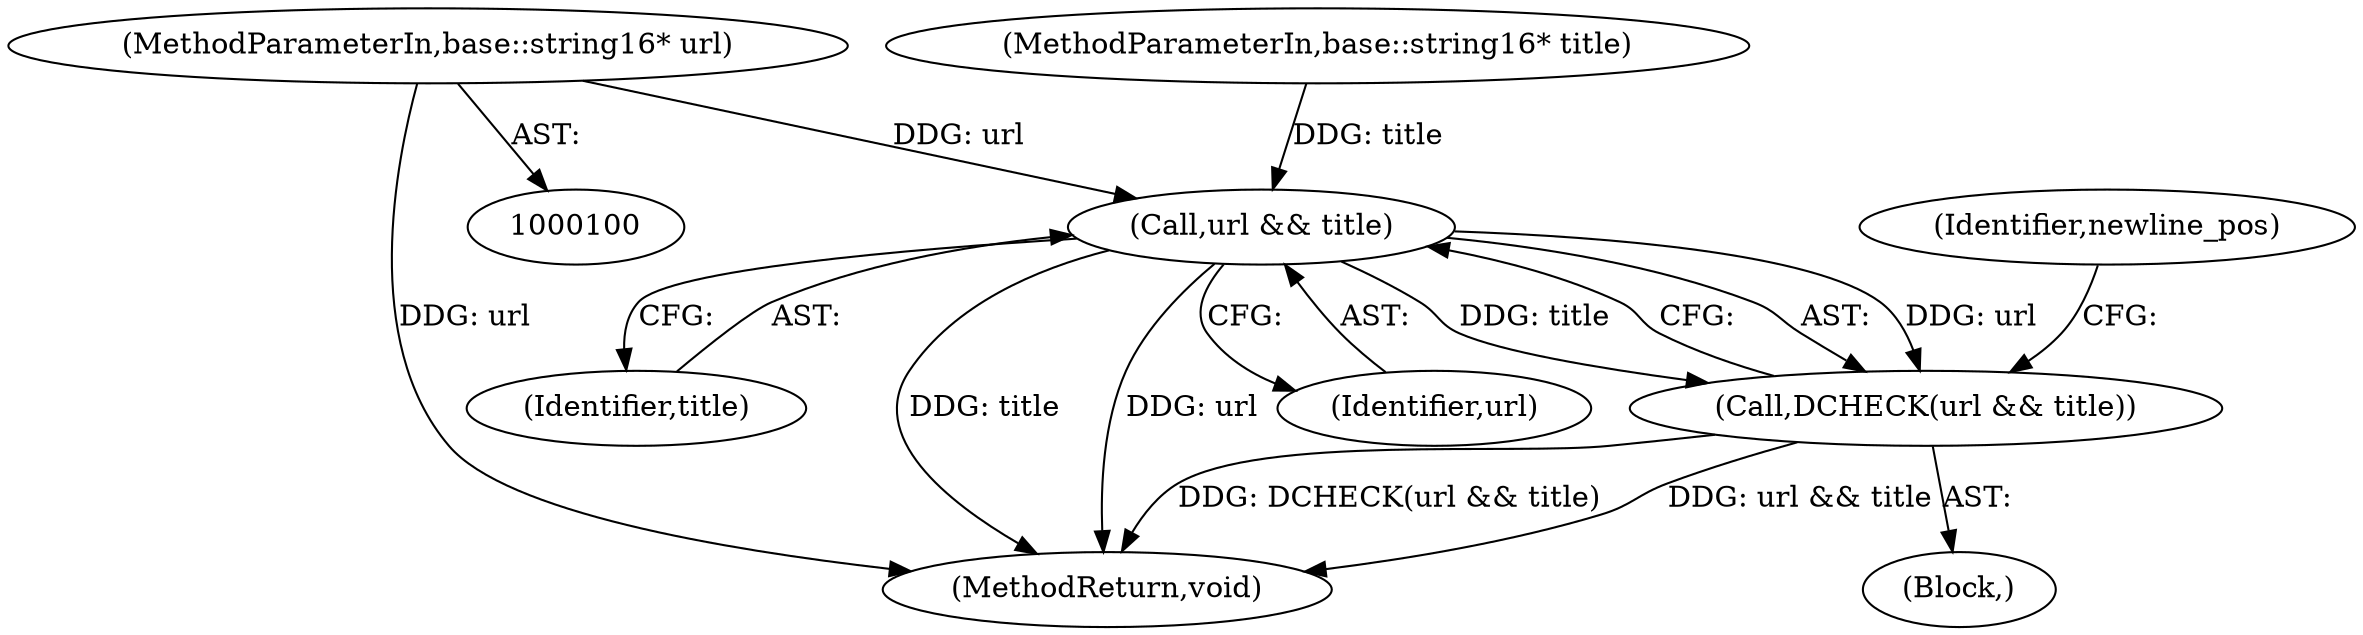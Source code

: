 digraph "1_Chrome_e93dc535728da259ec16d1c3cc393f80b25f64ae_11@pointer" {
"1000102" [label="(MethodParameterIn,base::string16* url)"];
"1000106" [label="(Call,url && title)"];
"1000105" [label="(Call,DCHECK(url && title))"];
"1000102" [label="(MethodParameterIn,base::string16* url)"];
"1000108" [label="(Identifier,title)"];
"1000104" [label="(Block,)"];
"1000111" [label="(Identifier,newline_pos)"];
"1000106" [label="(Call,url && title)"];
"1000135" [label="(MethodReturn,void)"];
"1000103" [label="(MethodParameterIn,base::string16* title)"];
"1000105" [label="(Call,DCHECK(url && title))"];
"1000107" [label="(Identifier,url)"];
"1000102" -> "1000100"  [label="AST: "];
"1000102" -> "1000135"  [label="DDG: url"];
"1000102" -> "1000106"  [label="DDG: url"];
"1000106" -> "1000105"  [label="AST: "];
"1000106" -> "1000107"  [label="CFG: "];
"1000106" -> "1000108"  [label="CFG: "];
"1000107" -> "1000106"  [label="AST: "];
"1000108" -> "1000106"  [label="AST: "];
"1000105" -> "1000106"  [label="CFG: "];
"1000106" -> "1000135"  [label="DDG: title"];
"1000106" -> "1000135"  [label="DDG: url"];
"1000106" -> "1000105"  [label="DDG: url"];
"1000106" -> "1000105"  [label="DDG: title"];
"1000103" -> "1000106"  [label="DDG: title"];
"1000105" -> "1000104"  [label="AST: "];
"1000111" -> "1000105"  [label="CFG: "];
"1000105" -> "1000135"  [label="DDG: DCHECK(url && title)"];
"1000105" -> "1000135"  [label="DDG: url && title"];
}
